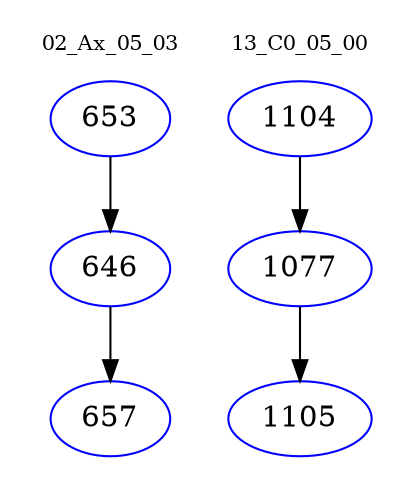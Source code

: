 digraph{
subgraph cluster_0 {
color = white
label = "02_Ax_05_03";
fontsize=10;
T0_653 [label="653", color="blue"]
T0_653 -> T0_646 [color="black"]
T0_646 [label="646", color="blue"]
T0_646 -> T0_657 [color="black"]
T0_657 [label="657", color="blue"]
}
subgraph cluster_1 {
color = white
label = "13_C0_05_00";
fontsize=10;
T1_1104 [label="1104", color="blue"]
T1_1104 -> T1_1077 [color="black"]
T1_1077 [label="1077", color="blue"]
T1_1077 -> T1_1105 [color="black"]
T1_1105 [label="1105", color="blue"]
}
}
